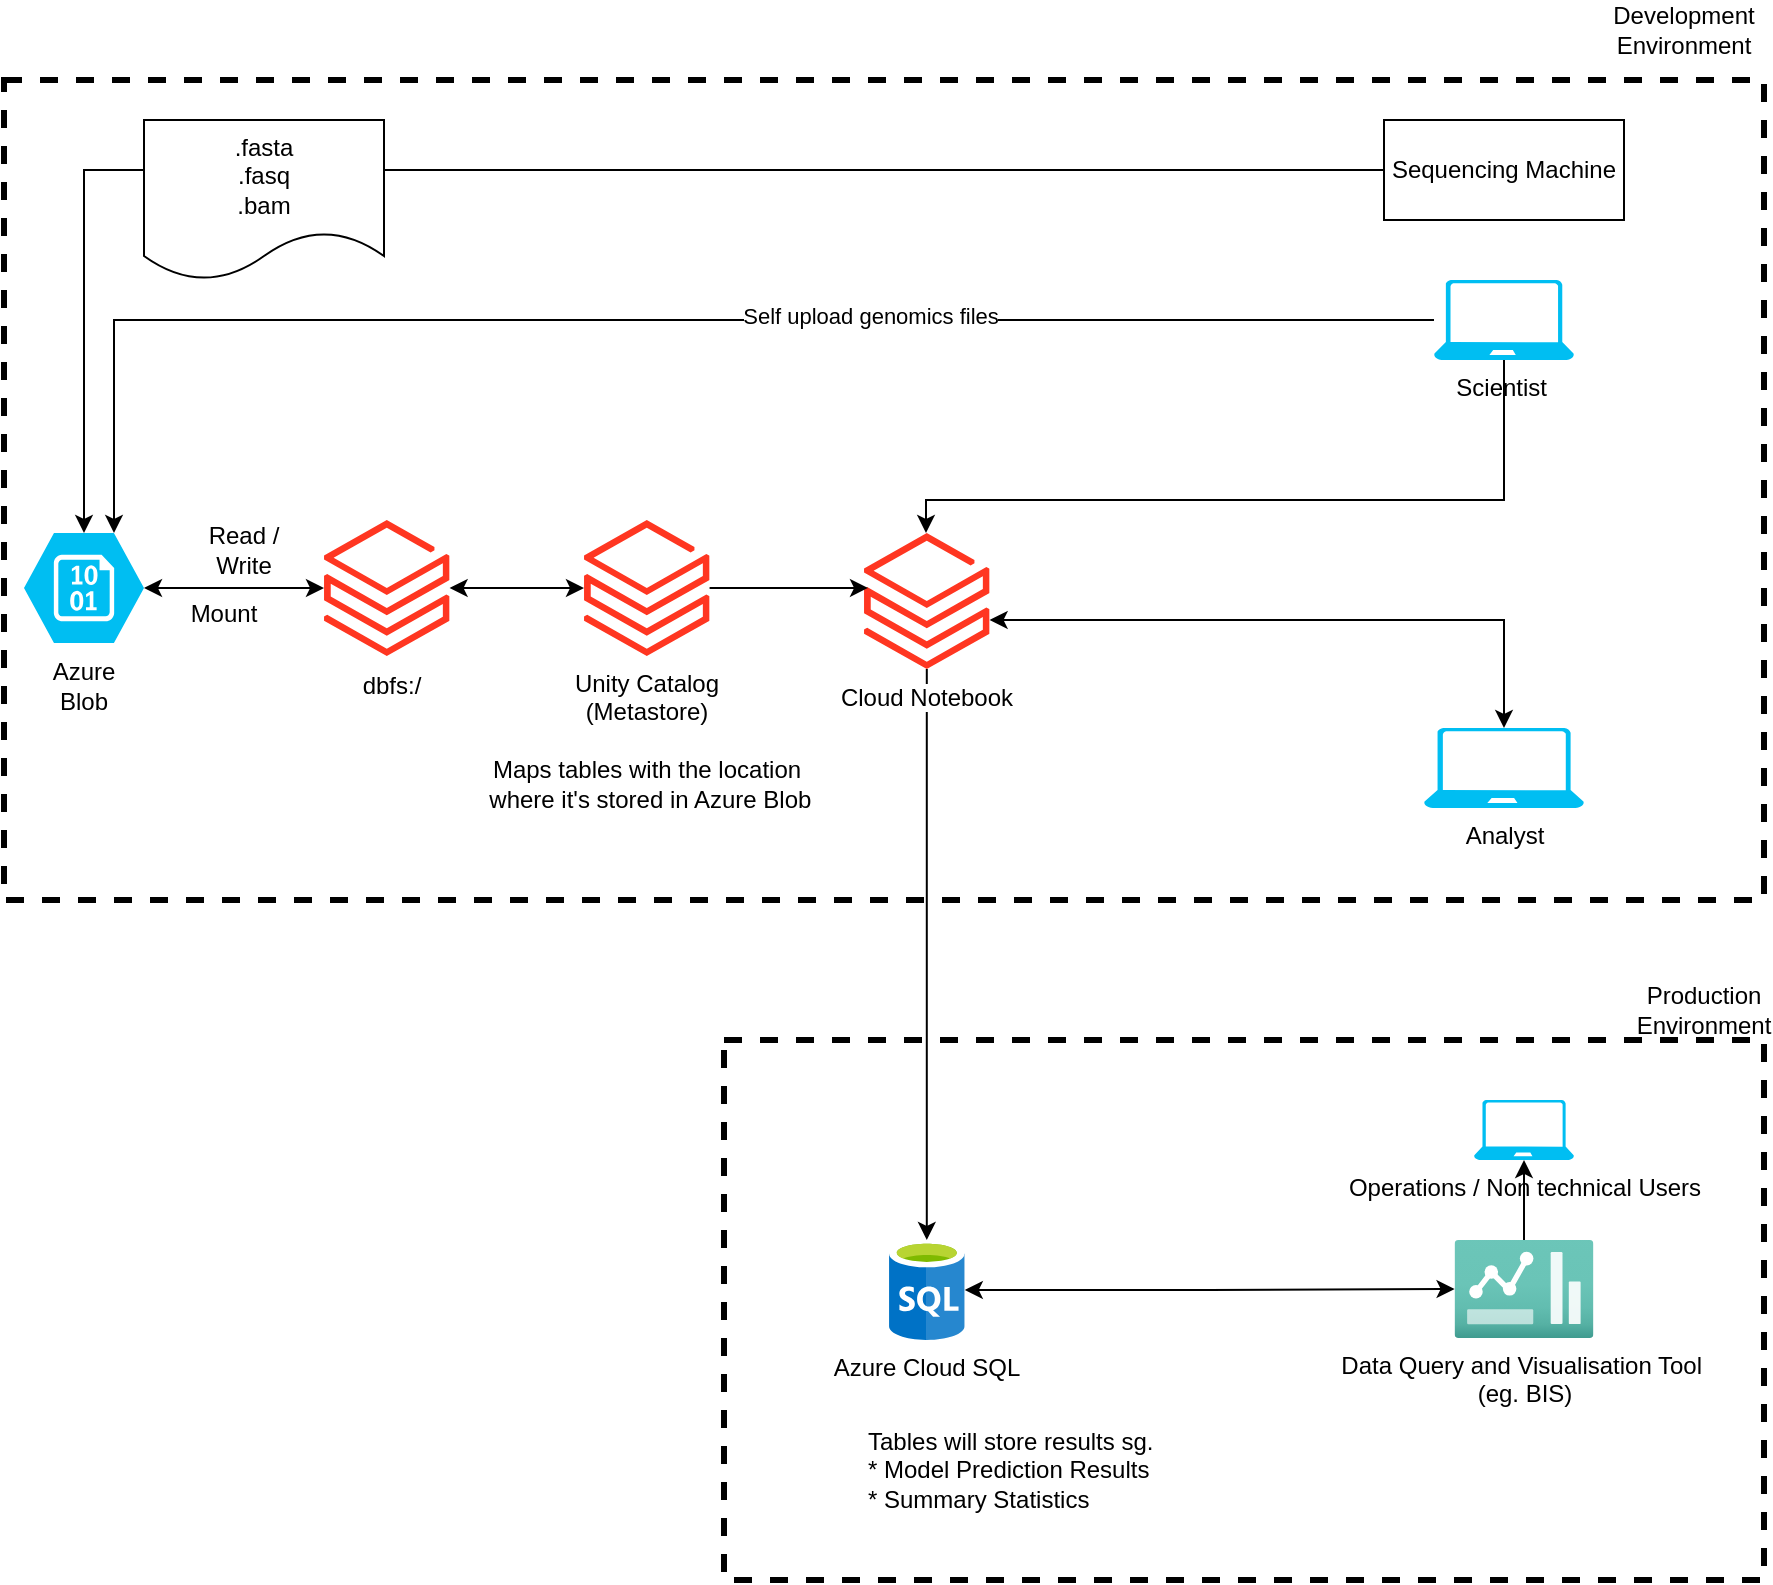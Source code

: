 <mxfile version="24.7.17">
  <diagram name="Page-1" id="x1ZMNyBIRgvGvktLcqra">
    <mxGraphModel dx="1434" dy="938" grid="1" gridSize="10" guides="1" tooltips="1" connect="1" arrows="1" fold="1" page="1" pageScale="1" pageWidth="1169" pageHeight="827" math="0" shadow="0">
      <root>
        <mxCell id="0" />
        <mxCell id="1" parent="0" />
        <mxCell id="Id2GFOL8waCKAzLqxOHo-5" value="" style="rounded=0;whiteSpace=wrap;html=1;fillColor=none;dashed=1;strokeWidth=3;" vertex="1" parent="1">
          <mxGeometry x="30" y="70" width="880" height="410" as="geometry" />
        </mxCell>
        <mxCell id="Id2GFOL8waCKAzLqxOHo-4" value="" style="rounded=0;whiteSpace=wrap;html=1;fillColor=none;dashed=1;strokeWidth=3;" vertex="1" parent="1">
          <mxGeometry x="390" y="550" width="520" height="270" as="geometry" />
        </mxCell>
        <mxCell id="lLLo2-wop7eWEY_Mccak-6" style="edgeStyle=orthogonalEdgeStyle;rounded=0;orthogonalLoop=1;jettySize=auto;html=1;startArrow=classic;startFill=1;" parent="1" source="lLLo2-wop7eWEY_Mccak-1" target="lLLo2-wop7eWEY_Mccak-3" edge="1">
          <mxGeometry relative="1" as="geometry" />
        </mxCell>
        <mxCell id="lLLo2-wop7eWEY_Mccak-1" value="" style="verticalLabelPosition=bottom;html=1;verticalAlign=top;align=center;strokeColor=none;fillColor=#00BEF2;shape=mxgraph.azure.storage_blob;" parent="1" vertex="1">
          <mxGeometry x="40" y="296.5" width="60" height="55" as="geometry" />
        </mxCell>
        <mxCell id="lLLo2-wop7eWEY_Mccak-2" value="Azure Blob" style="text;html=1;align=center;verticalAlign=middle;whiteSpace=wrap;rounded=0;" parent="1" vertex="1">
          <mxGeometry x="40" y="358" width="60" height="30" as="geometry" />
        </mxCell>
        <mxCell id="lLLo2-wop7eWEY_Mccak-16" style="edgeStyle=orthogonalEdgeStyle;rounded=0;orthogonalLoop=1;jettySize=auto;html=1;startArrow=classic;startFill=1;" parent="1" source="lLLo2-wop7eWEY_Mccak-3" target="lLLo2-wop7eWEY_Mccak-9" edge="1">
          <mxGeometry relative="1" as="geometry" />
        </mxCell>
        <mxCell id="lLLo2-wop7eWEY_Mccak-3" value="" style="image;aspect=fixed;html=1;points=[];align=center;fontSize=12;image=img/lib/azure2/analytics/Azure_Databricks.svg;" parent="1" vertex="1">
          <mxGeometry x="190" y="290" width="62.8" height="68" as="geometry" />
        </mxCell>
        <mxCell id="lLLo2-wop7eWEY_Mccak-4" value="dbfs:/" style="text;html=1;align=center;verticalAlign=middle;whiteSpace=wrap;rounded=0;" parent="1" vertex="1">
          <mxGeometry x="194.2" y="358" width="60" height="30" as="geometry" />
        </mxCell>
        <mxCell id="lLLo2-wop7eWEY_Mccak-7" value="Mount" style="text;html=1;align=center;verticalAlign=middle;whiteSpace=wrap;rounded=0;" parent="1" vertex="1">
          <mxGeometry x="110" y="321.5" width="60" height="30" as="geometry" />
        </mxCell>
        <mxCell id="lLLo2-wop7eWEY_Mccak-9" value="Unity Catalog&lt;div&gt;(Metastore)&lt;/div&gt;&lt;div&gt;&lt;br&gt;&lt;/div&gt;&lt;div&gt;Maps tables with the location&lt;/div&gt;&lt;div&gt;&amp;nbsp;where it&#39;s stored in Azure Blob&lt;/div&gt;" style="image;aspect=fixed;html=1;points=[];align=center;fontSize=12;image=img/lib/azure2/analytics/Azure_Databricks.svg;" parent="1" vertex="1">
          <mxGeometry x="320" y="290" width="62.8" height="68" as="geometry" />
        </mxCell>
        <mxCell id="Id2GFOL8waCKAzLqxOHo-8" style="edgeStyle=orthogonalEdgeStyle;rounded=0;orthogonalLoop=1;jettySize=auto;html=1;" edge="1" parent="1" source="lLLo2-wop7eWEY_Mccak-10" target="lLLo2-wop7eWEY_Mccak-25">
          <mxGeometry relative="1" as="geometry" />
        </mxCell>
        <mxCell id="lLLo2-wop7eWEY_Mccak-10" value="&lt;div&gt;Cloud Notebook&lt;/div&gt;" style="image;aspect=fixed;html=1;points=[];align=center;fontSize=12;image=img/lib/azure2/analytics/Azure_Databricks.svg;" parent="1" vertex="1">
          <mxGeometry x="460" y="296.5" width="62.8" height="68" as="geometry" />
        </mxCell>
        <mxCell id="lLLo2-wop7eWEY_Mccak-15" style="edgeStyle=orthogonalEdgeStyle;rounded=0;orthogonalLoop=1;jettySize=auto;html=1;endArrow=classic;endFill=1;startArrow=classic;startFill=1;" parent="1" source="lLLo2-wop7eWEY_Mccak-14" target="lLLo2-wop7eWEY_Mccak-10" edge="1">
          <mxGeometry relative="1" as="geometry">
            <Array as="points">
              <mxPoint x="780" y="340" />
            </Array>
          </mxGeometry>
        </mxCell>
        <mxCell id="lLLo2-wop7eWEY_Mccak-14" value="Analyst" style="verticalLabelPosition=bottom;html=1;verticalAlign=top;align=center;strokeColor=none;fillColor=#00BEF2;shape=mxgraph.azure.laptop;pointerEvents=1;" parent="1" vertex="1">
          <mxGeometry x="740" y="394" width="80" height="40" as="geometry" />
        </mxCell>
        <mxCell id="lLLo2-wop7eWEY_Mccak-17" value="Read / Write" style="text;html=1;align=center;verticalAlign=middle;whiteSpace=wrap;rounded=0;" parent="1" vertex="1">
          <mxGeometry x="120" y="290" width="60" height="30" as="geometry" />
        </mxCell>
        <mxCell id="Id2GFOL8waCKAzLqxOHo-15" style="edgeStyle=orthogonalEdgeStyle;rounded=0;orthogonalLoop=1;jettySize=auto;html=1;" edge="1" parent="1" source="lLLo2-wop7eWEY_Mccak-20" target="lLLo2-wop7eWEY_Mccak-10">
          <mxGeometry relative="1" as="geometry">
            <Array as="points">
              <mxPoint x="780" y="280" />
              <mxPoint x="491" y="280" />
            </Array>
          </mxGeometry>
        </mxCell>
        <mxCell id="lLLo2-wop7eWEY_Mccak-20" value="Scientist&amp;nbsp;" style="verticalLabelPosition=bottom;html=1;verticalAlign=top;align=center;strokeColor=none;fillColor=#00BEF2;shape=mxgraph.azure.laptop;pointerEvents=1;" parent="1" vertex="1">
          <mxGeometry x="745" y="170" width="70" height="40" as="geometry" />
        </mxCell>
        <mxCell id="lLLo2-wop7eWEY_Mccak-22" style="edgeStyle=orthogonalEdgeStyle;rounded=0;orthogonalLoop=1;jettySize=auto;html=1;entryX=0.5;entryY=0;entryDx=0;entryDy=0;entryPerimeter=0;" parent="1" source="Id2GFOL8waCKAzLqxOHo-10" target="lLLo2-wop7eWEY_Mccak-1" edge="1">
          <mxGeometry relative="1" as="geometry">
            <mxPoint x="320" y="110" as="sourcePoint" />
          </mxGeometry>
        </mxCell>
        <mxCell id="lLLo2-wop7eWEY_Mccak-24" value="Data Query and Visualisation Tool&amp;nbsp;&lt;div&gt;(eg. BIS)&lt;/div&gt;" style="image;aspect=fixed;html=1;points=[];align=center;fontSize=12;image=img/lib/azure2/general/Dashboard2.svg;" parent="1" vertex="1">
          <mxGeometry x="755.29" y="650" width="69.42" height="49" as="geometry" />
        </mxCell>
        <mxCell id="lLLo2-wop7eWEY_Mccak-28" style="edgeStyle=orthogonalEdgeStyle;rounded=0;orthogonalLoop=1;jettySize=auto;html=1;startArrow=classic;startFill=1;" parent="1" source="lLLo2-wop7eWEY_Mccak-25" target="lLLo2-wop7eWEY_Mccak-24" edge="1">
          <mxGeometry relative="1" as="geometry" />
        </mxCell>
        <mxCell id="lLLo2-wop7eWEY_Mccak-25" value="Azure Cloud SQL&lt;div&gt;&lt;br&gt;&lt;/div&gt;" style="image;sketch=0;aspect=fixed;html=1;points=[];align=center;fontSize=12;image=img/lib/mscae/SQL_Database_generic.svg;" parent="1" vertex="1">
          <mxGeometry x="472.4" y="650" width="38" height="50" as="geometry" />
        </mxCell>
        <mxCell id="lLLo2-wop7eWEY_Mccak-27" value="&lt;div&gt;&lt;span style=&quot;background-color: initial;&quot;&gt;Tables will store results sg.&amp;nbsp;&lt;/span&gt;&lt;/div&gt;&lt;div&gt;&lt;span style=&quot;background-color: initial;&quot;&gt;* Model Prediction Results&amp;nbsp;&lt;/span&gt;&lt;br&gt;&lt;/div&gt;&lt;div&gt;* Summary Statistics&lt;/div&gt;" style="text;html=1;align=left;verticalAlign=middle;whiteSpace=wrap;rounded=0;" parent="1" vertex="1">
          <mxGeometry x="460" y="710" width="160" height="110" as="geometry" />
        </mxCell>
        <mxCell id="lLLo2-wop7eWEY_Mccak-30" value="Operations / Non technical Users" style="verticalLabelPosition=bottom;html=1;verticalAlign=top;align=center;strokeColor=none;fillColor=#00BEF2;shape=mxgraph.azure.laptop;pointerEvents=1;" parent="1" vertex="1">
          <mxGeometry x="765" y="580" width="50" height="30" as="geometry" />
        </mxCell>
        <mxCell id="lLLo2-wop7eWEY_Mccak-31" style="edgeStyle=orthogonalEdgeStyle;rounded=0;orthogonalLoop=1;jettySize=auto;html=1;" parent="1" source="lLLo2-wop7eWEY_Mccak-24" target="lLLo2-wop7eWEY_Mccak-30" edge="1">
          <mxGeometry relative="1" as="geometry" />
        </mxCell>
        <mxCell id="Id2GFOL8waCKAzLqxOHo-2" style="edgeStyle=orthogonalEdgeStyle;rounded=0;orthogonalLoop=1;jettySize=auto;html=1;entryX=0.032;entryY=0.404;entryDx=0;entryDy=0;entryPerimeter=0;" edge="1" parent="1" source="lLLo2-wop7eWEY_Mccak-9" target="lLLo2-wop7eWEY_Mccak-10">
          <mxGeometry relative="1" as="geometry" />
        </mxCell>
        <mxCell id="Id2GFOL8waCKAzLqxOHo-7" value="Development Environment" style="text;html=1;align=center;verticalAlign=middle;whiteSpace=wrap;rounded=0;" vertex="1" parent="1">
          <mxGeometry x="840" y="30" width="60" height="30" as="geometry" />
        </mxCell>
        <mxCell id="Id2GFOL8waCKAzLqxOHo-9" value="Production Environment" style="text;html=1;align=center;verticalAlign=middle;whiteSpace=wrap;rounded=0;" vertex="1" parent="1">
          <mxGeometry x="850" y="520" width="60" height="30" as="geometry" />
        </mxCell>
        <mxCell id="Id2GFOL8waCKAzLqxOHo-10" value="Sequencing Machine" style="rounded=0;whiteSpace=wrap;html=1;" vertex="1" parent="1">
          <mxGeometry x="720" y="90" width="120" height="50" as="geometry" />
        </mxCell>
        <mxCell id="Id2GFOL8waCKAzLqxOHo-16" value=".fasta&lt;div&gt;.fasq&lt;/div&gt;&lt;div&gt;.bam&lt;/div&gt;" style="shape=document;whiteSpace=wrap;html=1;boundedLbl=1;" vertex="1" parent="1">
          <mxGeometry x="100" y="90" width="120" height="80" as="geometry" />
        </mxCell>
        <mxCell id="Id2GFOL8waCKAzLqxOHo-17" style="edgeStyle=orthogonalEdgeStyle;rounded=0;orthogonalLoop=1;jettySize=auto;html=1;entryX=0.75;entryY=0;entryDx=0;entryDy=0;entryPerimeter=0;" edge="1" parent="1" source="lLLo2-wop7eWEY_Mccak-20" target="lLLo2-wop7eWEY_Mccak-1">
          <mxGeometry relative="1" as="geometry" />
        </mxCell>
        <mxCell id="Id2GFOL8waCKAzLqxOHo-18" value="Self upload genomics files" style="edgeLabel;html=1;align=center;verticalAlign=middle;resizable=0;points=[];" vertex="1" connectable="0" parent="Id2GFOL8waCKAzLqxOHo-17">
          <mxGeometry x="-0.264" y="-2" relative="1" as="geometry">
            <mxPoint as="offset" />
          </mxGeometry>
        </mxCell>
      </root>
    </mxGraphModel>
  </diagram>
</mxfile>
